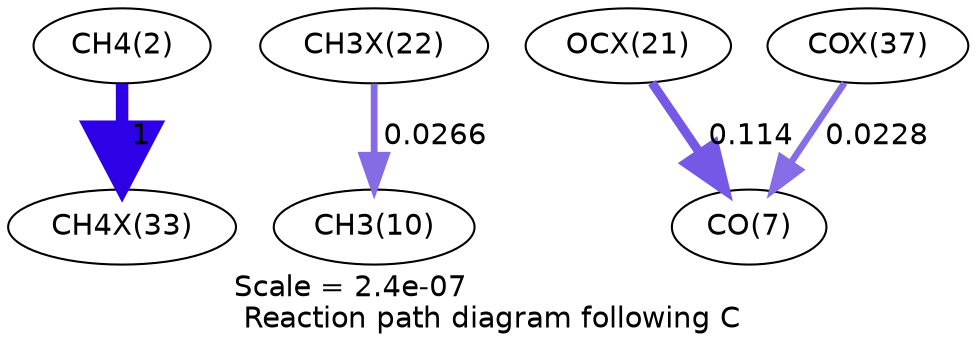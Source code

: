 digraph reaction_paths {
center=1;
s4 -> s51[fontname="Helvetica", penwidth=6, arrowsize=3, color="0.7, 1.5, 0.9"
, label=" 1"];
s46 -> s12[fontname="Helvetica", penwidth=3.26, arrowsize=1.63, color="0.7, 0.527, 0.9"
, label=" 0.0266"];
s45 -> s9[fontname="Helvetica", penwidth=4.36, arrowsize=2.18, color="0.7, 0.614, 0.9"
, label=" 0.114"];
s55 -> s9[fontname="Helvetica", penwidth=3.14, arrowsize=1.57, color="0.7, 0.523, 0.9"
, label=" 0.0228"];
s4 [ fontname="Helvetica", label="CH4(2)"];
s9 [ fontname="Helvetica", label="CO(7)"];
s12 [ fontname="Helvetica", label="CH3(10)"];
s45 [ fontname="Helvetica", label="OCX(21)"];
s46 [ fontname="Helvetica", label="CH3X(22)"];
s51 [ fontname="Helvetica", label="CH4X(33)"];
s55 [ fontname="Helvetica", label="COX(37)"];
 label = "Scale = 2.4e-07\l Reaction path diagram following C";
 fontname = "Helvetica";
}
